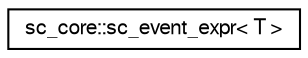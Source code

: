 digraph "Graphical Class Hierarchy"
{
  edge [fontname="FreeSans",fontsize="10",labelfontname="FreeSans",labelfontsize="10"];
  node [fontname="FreeSans",fontsize="10",shape=record];
  rankdir="LR";
  Node0 [label="sc_core::sc_event_expr\< T \>",height=0.2,width=0.4,color="black", fillcolor="white", style="filled",URL="$a01812.html"];
}
